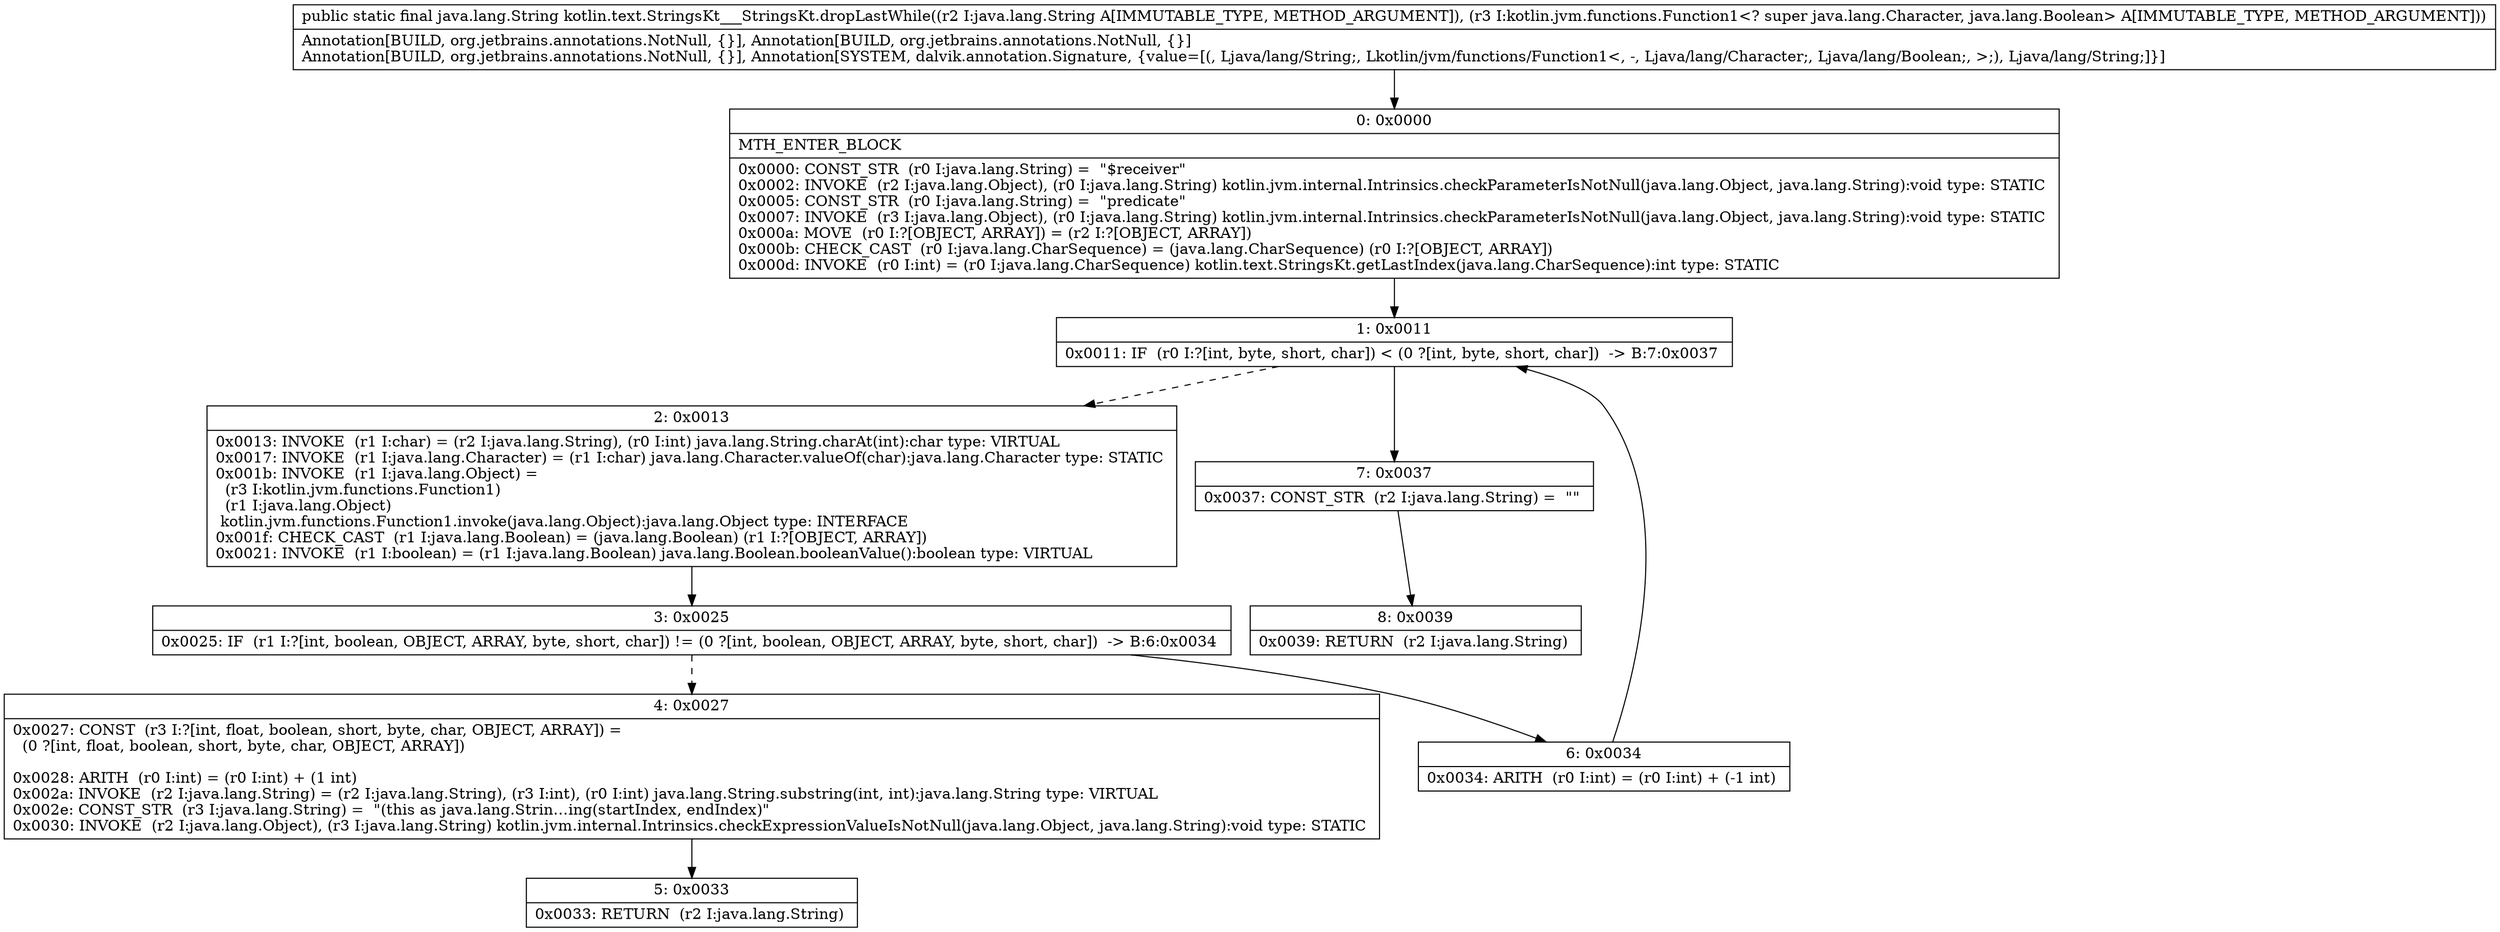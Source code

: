 digraph "CFG forkotlin.text.StringsKt___StringsKt.dropLastWhile(Ljava\/lang\/String;Lkotlin\/jvm\/functions\/Function1;)Ljava\/lang\/String;" {
Node_0 [shape=record,label="{0\:\ 0x0000|MTH_ENTER_BLOCK\l|0x0000: CONST_STR  (r0 I:java.lang.String) =  \"$receiver\" \l0x0002: INVOKE  (r2 I:java.lang.Object), (r0 I:java.lang.String) kotlin.jvm.internal.Intrinsics.checkParameterIsNotNull(java.lang.Object, java.lang.String):void type: STATIC \l0x0005: CONST_STR  (r0 I:java.lang.String) =  \"predicate\" \l0x0007: INVOKE  (r3 I:java.lang.Object), (r0 I:java.lang.String) kotlin.jvm.internal.Intrinsics.checkParameterIsNotNull(java.lang.Object, java.lang.String):void type: STATIC \l0x000a: MOVE  (r0 I:?[OBJECT, ARRAY]) = (r2 I:?[OBJECT, ARRAY]) \l0x000b: CHECK_CAST  (r0 I:java.lang.CharSequence) = (java.lang.CharSequence) (r0 I:?[OBJECT, ARRAY]) \l0x000d: INVOKE  (r0 I:int) = (r0 I:java.lang.CharSequence) kotlin.text.StringsKt.getLastIndex(java.lang.CharSequence):int type: STATIC \l}"];
Node_1 [shape=record,label="{1\:\ 0x0011|0x0011: IF  (r0 I:?[int, byte, short, char]) \< (0 ?[int, byte, short, char])  \-\> B:7:0x0037 \l}"];
Node_2 [shape=record,label="{2\:\ 0x0013|0x0013: INVOKE  (r1 I:char) = (r2 I:java.lang.String), (r0 I:int) java.lang.String.charAt(int):char type: VIRTUAL \l0x0017: INVOKE  (r1 I:java.lang.Character) = (r1 I:char) java.lang.Character.valueOf(char):java.lang.Character type: STATIC \l0x001b: INVOKE  (r1 I:java.lang.Object) = \l  (r3 I:kotlin.jvm.functions.Function1)\l  (r1 I:java.lang.Object)\l kotlin.jvm.functions.Function1.invoke(java.lang.Object):java.lang.Object type: INTERFACE \l0x001f: CHECK_CAST  (r1 I:java.lang.Boolean) = (java.lang.Boolean) (r1 I:?[OBJECT, ARRAY]) \l0x0021: INVOKE  (r1 I:boolean) = (r1 I:java.lang.Boolean) java.lang.Boolean.booleanValue():boolean type: VIRTUAL \l}"];
Node_3 [shape=record,label="{3\:\ 0x0025|0x0025: IF  (r1 I:?[int, boolean, OBJECT, ARRAY, byte, short, char]) != (0 ?[int, boolean, OBJECT, ARRAY, byte, short, char])  \-\> B:6:0x0034 \l}"];
Node_4 [shape=record,label="{4\:\ 0x0027|0x0027: CONST  (r3 I:?[int, float, boolean, short, byte, char, OBJECT, ARRAY]) = \l  (0 ?[int, float, boolean, short, byte, char, OBJECT, ARRAY])\l \l0x0028: ARITH  (r0 I:int) = (r0 I:int) + (1 int) \l0x002a: INVOKE  (r2 I:java.lang.String) = (r2 I:java.lang.String), (r3 I:int), (r0 I:int) java.lang.String.substring(int, int):java.lang.String type: VIRTUAL \l0x002e: CONST_STR  (r3 I:java.lang.String) =  \"(this as java.lang.Strin…ing(startIndex, endIndex)\" \l0x0030: INVOKE  (r2 I:java.lang.Object), (r3 I:java.lang.String) kotlin.jvm.internal.Intrinsics.checkExpressionValueIsNotNull(java.lang.Object, java.lang.String):void type: STATIC \l}"];
Node_5 [shape=record,label="{5\:\ 0x0033|0x0033: RETURN  (r2 I:java.lang.String) \l}"];
Node_6 [shape=record,label="{6\:\ 0x0034|0x0034: ARITH  (r0 I:int) = (r0 I:int) + (\-1 int) \l}"];
Node_7 [shape=record,label="{7\:\ 0x0037|0x0037: CONST_STR  (r2 I:java.lang.String) =  \"\" \l}"];
Node_8 [shape=record,label="{8\:\ 0x0039|0x0039: RETURN  (r2 I:java.lang.String) \l}"];
MethodNode[shape=record,label="{public static final java.lang.String kotlin.text.StringsKt___StringsKt.dropLastWhile((r2 I:java.lang.String A[IMMUTABLE_TYPE, METHOD_ARGUMENT]), (r3 I:kotlin.jvm.functions.Function1\<? super java.lang.Character, java.lang.Boolean\> A[IMMUTABLE_TYPE, METHOD_ARGUMENT]))  | Annotation[BUILD, org.jetbrains.annotations.NotNull, \{\}], Annotation[BUILD, org.jetbrains.annotations.NotNull, \{\}]\lAnnotation[BUILD, org.jetbrains.annotations.NotNull, \{\}], Annotation[SYSTEM, dalvik.annotation.Signature, \{value=[(, Ljava\/lang\/String;, Lkotlin\/jvm\/functions\/Function1\<, \-, Ljava\/lang\/Character;, Ljava\/lang\/Boolean;, \>;), Ljava\/lang\/String;]\}]\l}"];
MethodNode -> Node_0;
Node_0 -> Node_1;
Node_1 -> Node_2[style=dashed];
Node_1 -> Node_7;
Node_2 -> Node_3;
Node_3 -> Node_4[style=dashed];
Node_3 -> Node_6;
Node_4 -> Node_5;
Node_6 -> Node_1;
Node_7 -> Node_8;
}


